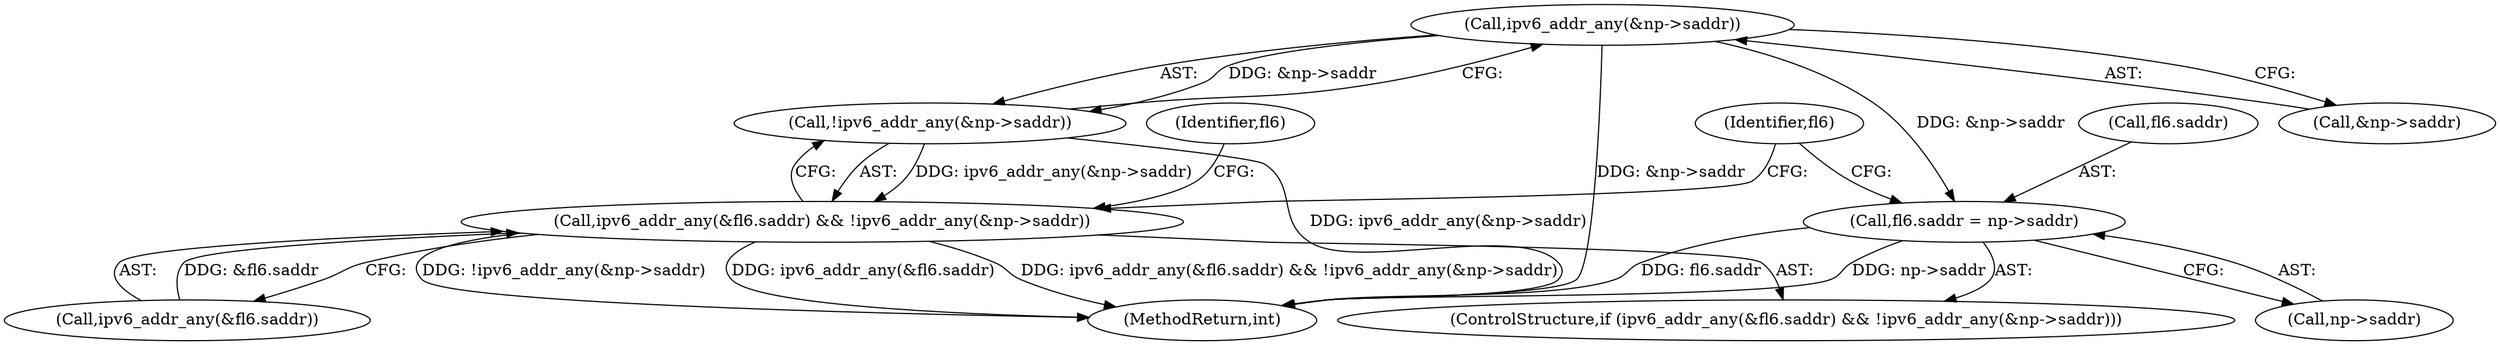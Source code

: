 digraph "0_linux_45f6fad84cc305103b28d73482b344d7f5b76f39_18@pointer" {
"1000711" [label="(Call,ipv6_addr_any(&np->saddr))"];
"1000710" [label="(Call,!ipv6_addr_any(&np->saddr))"];
"1000704" [label="(Call,ipv6_addr_any(&fl6.saddr) && !ipv6_addr_any(&np->saddr))"];
"1000716" [label="(Call,fl6.saddr = np->saddr)"];
"1000704" [label="(Call,ipv6_addr_any(&fl6.saddr) && !ipv6_addr_any(&np->saddr))"];
"1000711" [label="(Call,ipv6_addr_any(&np->saddr))"];
"1000717" [label="(Call,fl6.saddr)"];
"1000705" [label="(Call,ipv6_addr_any(&fl6.saddr))"];
"1000712" [label="(Call,&np->saddr)"];
"1000710" [label="(Call,!ipv6_addr_any(&np->saddr))"];
"1000703" [label="(ControlStructure,if (ipv6_addr_any(&fl6.saddr) && !ipv6_addr_any(&np->saddr)))"];
"1000718" [label="(Identifier,fl6)"];
"1000725" [label="(Identifier,fl6)"];
"1000716" [label="(Call,fl6.saddr = np->saddr)"];
"1001043" [label="(MethodReturn,int)"];
"1000720" [label="(Call,np->saddr)"];
"1000711" -> "1000710"  [label="AST: "];
"1000711" -> "1000712"  [label="CFG: "];
"1000712" -> "1000711"  [label="AST: "];
"1000710" -> "1000711"  [label="CFG: "];
"1000711" -> "1001043"  [label="DDG: &np->saddr"];
"1000711" -> "1000710"  [label="DDG: &np->saddr"];
"1000711" -> "1000716"  [label="DDG: &np->saddr"];
"1000710" -> "1000704"  [label="AST: "];
"1000704" -> "1000710"  [label="CFG: "];
"1000710" -> "1001043"  [label="DDG: ipv6_addr_any(&np->saddr)"];
"1000710" -> "1000704"  [label="DDG: ipv6_addr_any(&np->saddr)"];
"1000704" -> "1000703"  [label="AST: "];
"1000704" -> "1000705"  [label="CFG: "];
"1000705" -> "1000704"  [label="AST: "];
"1000718" -> "1000704"  [label="CFG: "];
"1000725" -> "1000704"  [label="CFG: "];
"1000704" -> "1001043"  [label="DDG: !ipv6_addr_any(&np->saddr)"];
"1000704" -> "1001043"  [label="DDG: ipv6_addr_any(&fl6.saddr)"];
"1000704" -> "1001043"  [label="DDG: ipv6_addr_any(&fl6.saddr) && !ipv6_addr_any(&np->saddr)"];
"1000705" -> "1000704"  [label="DDG: &fl6.saddr"];
"1000716" -> "1000703"  [label="AST: "];
"1000716" -> "1000720"  [label="CFG: "];
"1000717" -> "1000716"  [label="AST: "];
"1000720" -> "1000716"  [label="AST: "];
"1000725" -> "1000716"  [label="CFG: "];
"1000716" -> "1001043"  [label="DDG: fl6.saddr"];
"1000716" -> "1001043"  [label="DDG: np->saddr"];
}
